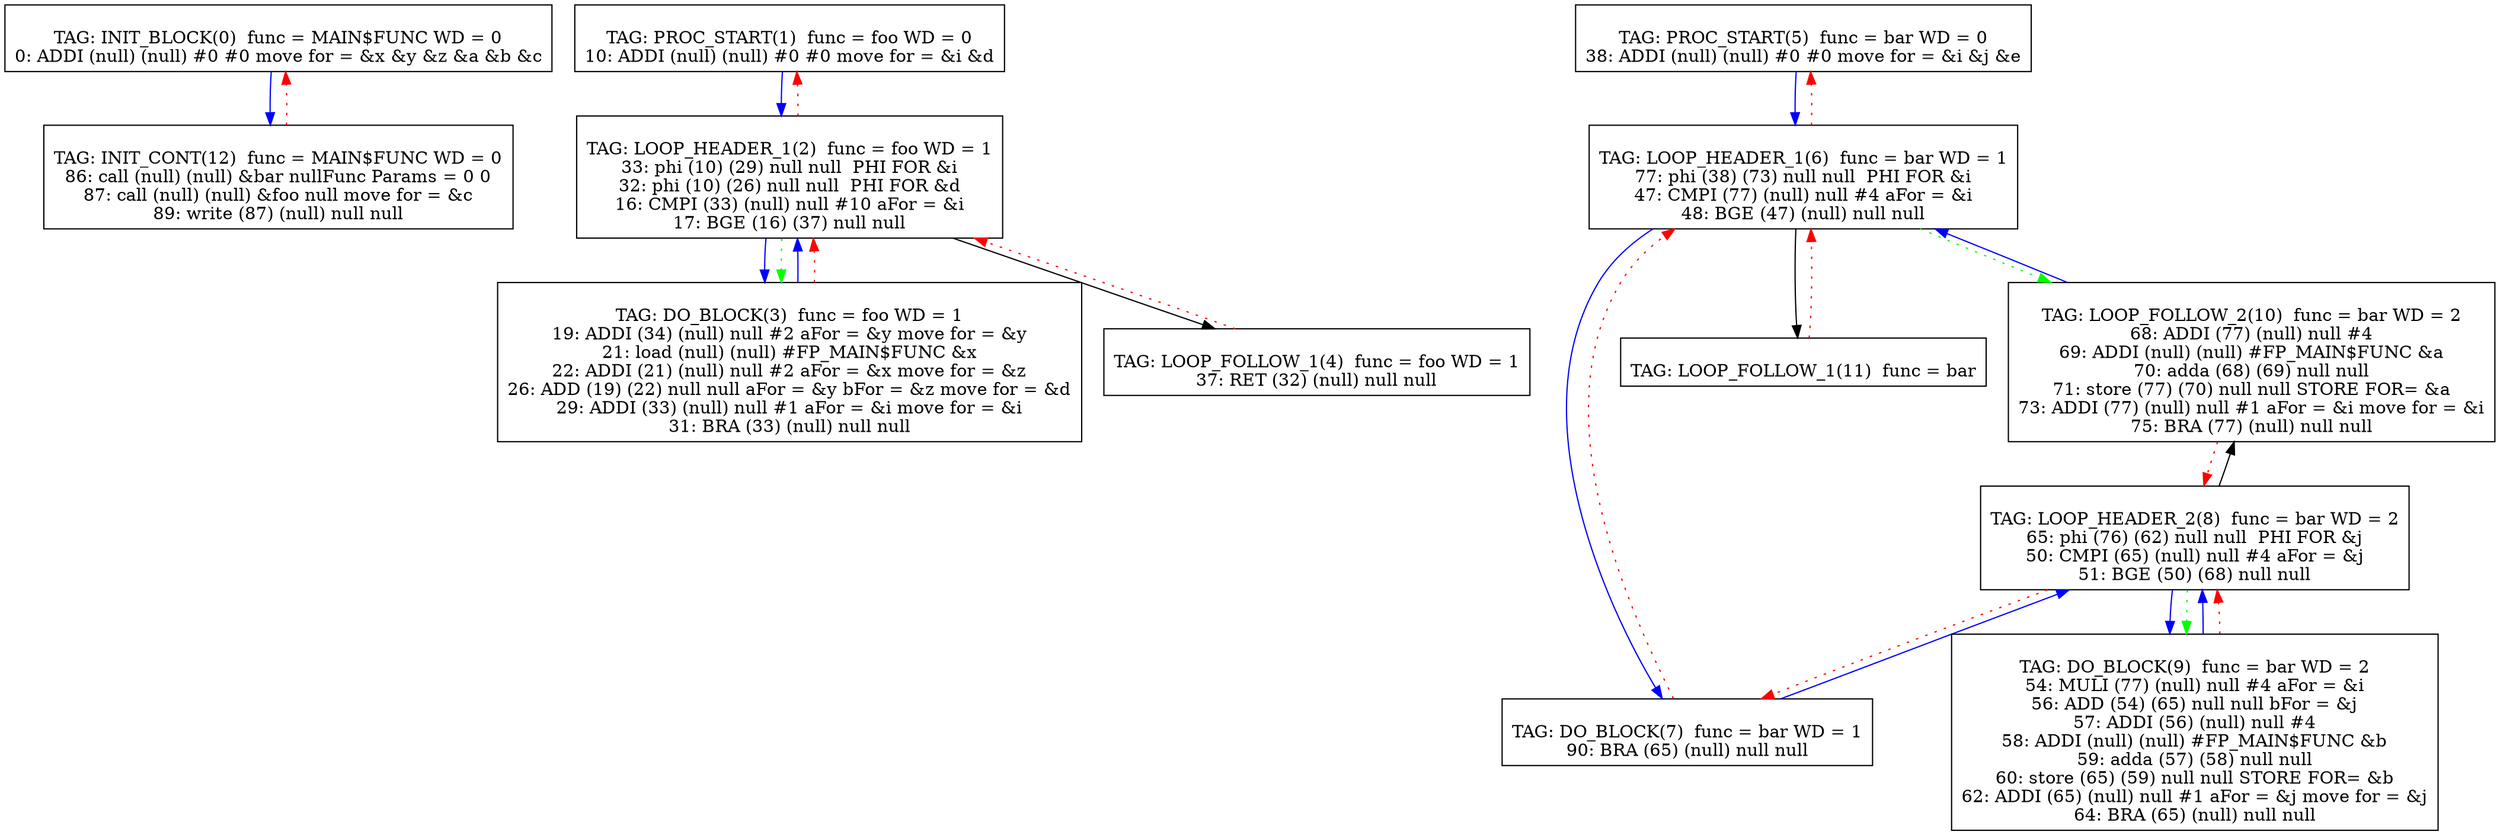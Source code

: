 digraph {
0[label="
TAG: INIT_BLOCK(0)  func = MAIN$FUNC WD = 0
0: ADDI (null) (null) #0 #0 move for = &x &y &z &a &b &c
"];
0[shape=box];
0 -> 12[color=blue]
1[label="
TAG: PROC_START(1)  func = foo WD = 0
10: ADDI (null) (null) #0 #0 move for = &i &d
"];
1[shape=box];
1 -> 2[color=blue]
2[label="
TAG: LOOP_HEADER_1(2)  func = foo WD = 1
33: phi (10) (29) null null  PHI FOR &i
32: phi (10) (26) null null  PHI FOR &d
16: CMPI (33) (null) null #10 aFor = &i
17: BGE (16) (37) null null
"];
2[shape=box];
2 -> 3[color=blue]
2 -> 4[color=black]
2 -> 1[color=red][style=dotted]
2 -> 3[color=green][style=dotted]
3[label="
TAG: DO_BLOCK(3)  func = foo WD = 1
19: ADDI (34) (null) null #2 aFor = &y move for = &y
21: load (null) (null) #FP_MAIN$FUNC &x
22: ADDI (21) (null) null #2 aFor = &x move for = &z
26: ADD (19) (22) null null aFor = &y bFor = &z move for = &d
29: ADDI (33) (null) null #1 aFor = &i move for = &i
31: BRA (33) (null) null null
"];
3[shape=box];
3 -> 2[color=blue]
3 -> 2[color=red][style=dotted]
4[label="
TAG: LOOP_FOLLOW_1(4)  func = foo WD = 1
37: RET (32) (null) null null
"];
4[shape=box];
4 -> 2[color=red][style=dotted]
5[label="
TAG: PROC_START(5)  func = bar WD = 0
38: ADDI (null) (null) #0 #0 move for = &i &j &e
"];
5[shape=box];
5 -> 6[color=blue]
6[label="
TAG: LOOP_HEADER_1(6)  func = bar WD = 1
77: phi (38) (73) null null  PHI FOR &i
47: CMPI (77) (null) null #4 aFor = &i
48: BGE (47) (null) null null
"];
6[shape=box];
6 -> 7[color=blue]
6 -> 11[color=black]
6 -> 5[color=red][style=dotted]
6 -> 10[color=green][style=dotted]
7[label="
TAG: DO_BLOCK(7)  func = bar WD = 1
90: BRA (65) (null) null null
"];
7[shape=box];
7 -> 8[color=blue]
7 -> 6[color=red][style=dotted]
8[label="
TAG: LOOP_HEADER_2(8)  func = bar WD = 2
65: phi (76) (62) null null  PHI FOR &j
50: CMPI (65) (null) null #4 aFor = &j
51: BGE (50) (68) null null
"];
8[shape=box];
8 -> 9[color=blue]
8 -> 10[color=black]
8 -> 7[color=red][style=dotted]
8 -> 9[color=green][style=dotted]
9[label="
TAG: DO_BLOCK(9)  func = bar WD = 2
54: MULI (77) (null) null #4 aFor = &i
56: ADD (54) (65) null null bFor = &j
57: ADDI (56) (null) null #4
58: ADDI (null) (null) #FP_MAIN$FUNC &b
59: adda (57) (58) null null
60: store (65) (59) null null STORE FOR= &b
62: ADDI (65) (null) null #1 aFor = &j move for = &j
64: BRA (65) (null) null null
"];
9[shape=box];
9 -> 8[color=blue]
9 -> 8[color=red][style=dotted]
10[label="
TAG: LOOP_FOLLOW_2(10)  func = bar WD = 2
68: ADDI (77) (null) null #4
69: ADDI (null) (null) #FP_MAIN$FUNC &a
70: adda (68) (69) null null
71: store (77) (70) null null STORE FOR= &a
73: ADDI (77) (null) null #1 aFor = &i move for = &i
75: BRA (77) (null) null null
"];
10[shape=box];
10 -> 6[color=blue]
10 -> 8[color=red][style=dotted]
11[label="
TAG: LOOP_FOLLOW_1(11)  func = bar
"];
11[shape=box];
11 -> 6[color=red][style=dotted]
12[label="
TAG: INIT_CONT(12)  func = MAIN$FUNC WD = 0
86: call (null) (null) &bar nullFunc Params = 0 0
87: call (null) (null) &foo null move for = &c
89: write (87) (null) null null
"];
12[shape=box];
12 -> 0[color=red][style=dotted]
}